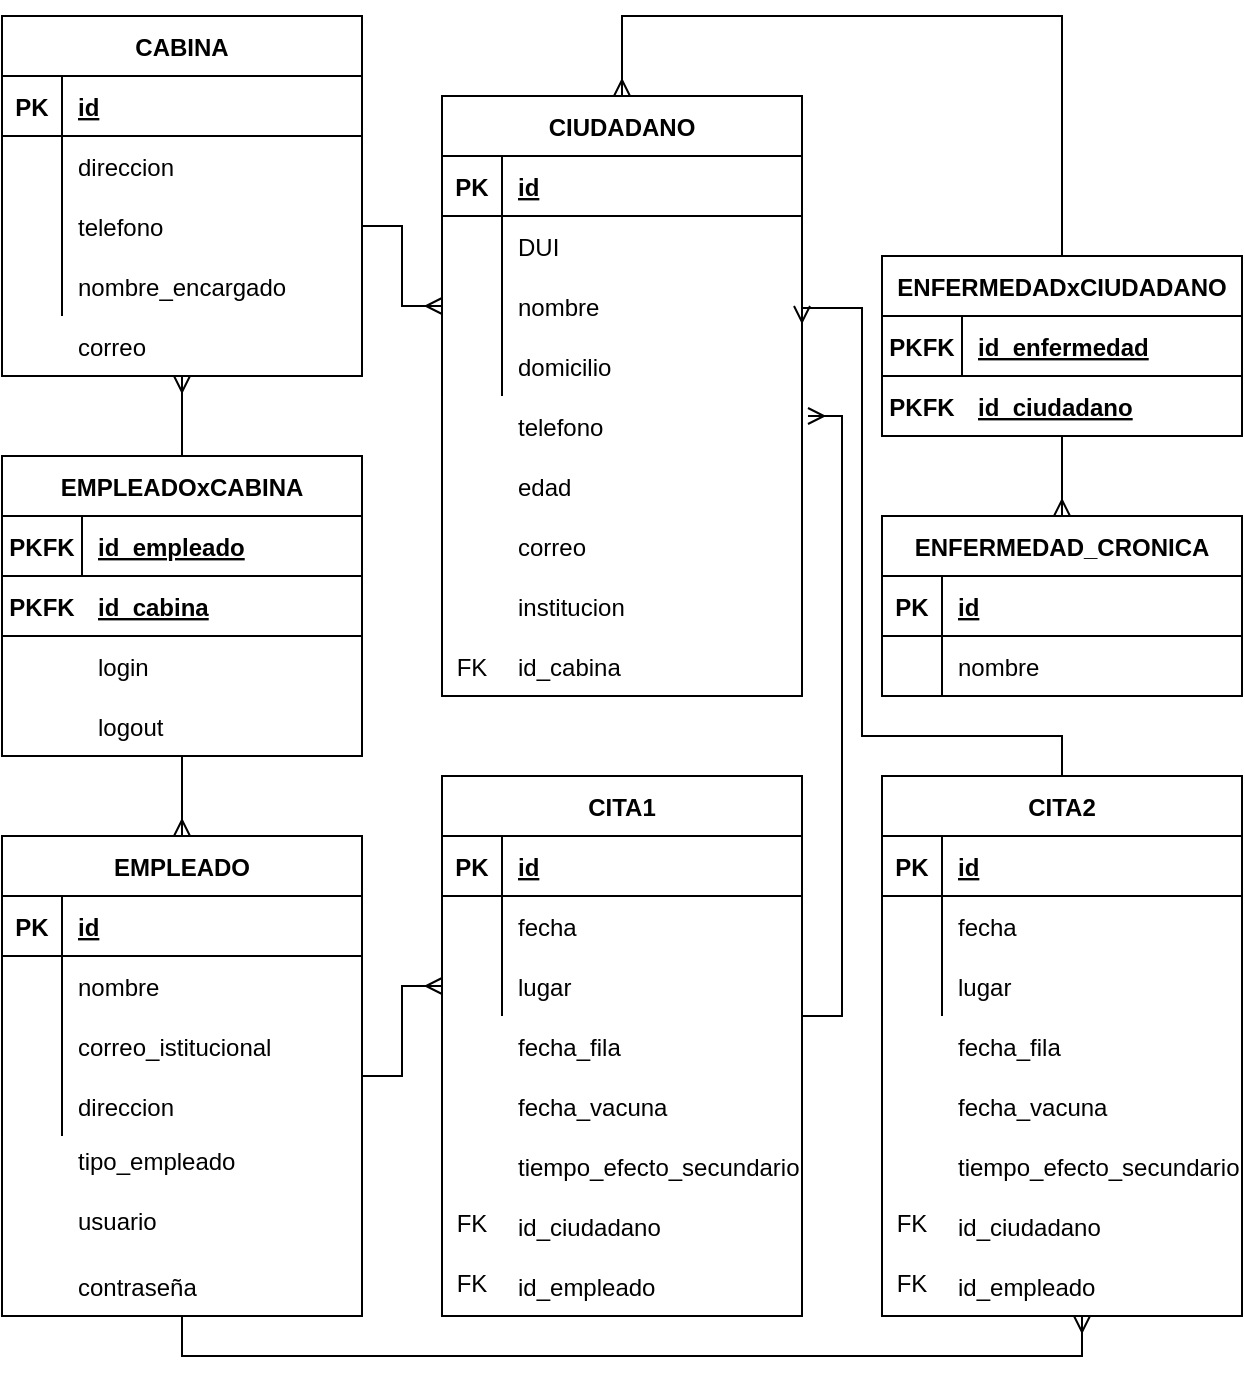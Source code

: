 <mxfile version="14.5.1" type="device"><diagram id="N6IApRkcMlSGqsFEb1im" name="Página-1"><mxGraphModel dx="852" dy="1663" grid="1" gridSize="10" guides="1" tooltips="1" connect="1" arrows="1" fold="1" page="1" pageScale="1" pageWidth="827" pageHeight="1169" math="0" shadow="0"><root><mxCell id="0"/><mxCell id="1" parent="0"/><mxCell id="13RXxO307PM-blM07_-4-1" value="CABINA" style="shape=table;startSize=30;container=1;collapsible=1;childLayout=tableLayout;fixedRows=1;rowLines=0;fontStyle=1;align=center;resizeLast=1;" parent="1" vertex="1"><mxGeometry x="20" y="-10" width="180" height="180" as="geometry"/></mxCell><mxCell id="13RXxO307PM-blM07_-4-2" value="" style="shape=partialRectangle;collapsible=0;dropTarget=0;pointerEvents=0;fillColor=none;top=0;left=0;bottom=1;right=0;points=[[0,0.5],[1,0.5]];portConstraint=eastwest;" parent="13RXxO307PM-blM07_-4-1" vertex="1"><mxGeometry y="30" width="180" height="30" as="geometry"/></mxCell><mxCell id="13RXxO307PM-blM07_-4-3" value="PK" style="shape=partialRectangle;connectable=0;fillColor=none;top=0;left=0;bottom=0;right=0;fontStyle=1;overflow=hidden;" parent="13RXxO307PM-blM07_-4-2" vertex="1"><mxGeometry width="30" height="30" as="geometry"/></mxCell><mxCell id="13RXxO307PM-blM07_-4-4" value="id" style="shape=partialRectangle;connectable=0;fillColor=none;top=0;left=0;bottom=0;right=0;align=left;spacingLeft=6;fontStyle=5;overflow=hidden;" parent="13RXxO307PM-blM07_-4-2" vertex="1"><mxGeometry x="30" width="150" height="30" as="geometry"/></mxCell><mxCell id="13RXxO307PM-blM07_-4-5" value="" style="shape=partialRectangle;collapsible=0;dropTarget=0;pointerEvents=0;fillColor=none;top=0;left=0;bottom=0;right=0;points=[[0,0.5],[1,0.5]];portConstraint=eastwest;" parent="13RXxO307PM-blM07_-4-1" vertex="1"><mxGeometry y="60" width="180" height="30" as="geometry"/></mxCell><mxCell id="13RXxO307PM-blM07_-4-6" value="" style="shape=partialRectangle;connectable=0;fillColor=none;top=0;left=0;bottom=0;right=0;editable=1;overflow=hidden;" parent="13RXxO307PM-blM07_-4-5" vertex="1"><mxGeometry width="30" height="30" as="geometry"/></mxCell><mxCell id="13RXxO307PM-blM07_-4-7" value="direccion" style="shape=partialRectangle;connectable=0;fillColor=none;top=0;left=0;bottom=0;right=0;align=left;spacingLeft=6;overflow=hidden;" parent="13RXxO307PM-blM07_-4-5" vertex="1"><mxGeometry x="30" width="150" height="30" as="geometry"/></mxCell><mxCell id="13RXxO307PM-blM07_-4-8" value="" style="shape=partialRectangle;collapsible=0;dropTarget=0;pointerEvents=0;fillColor=none;top=0;left=0;bottom=0;right=0;points=[[0,0.5],[1,0.5]];portConstraint=eastwest;" parent="13RXxO307PM-blM07_-4-1" vertex="1"><mxGeometry y="90" width="180" height="30" as="geometry"/></mxCell><mxCell id="13RXxO307PM-blM07_-4-9" value="" style="shape=partialRectangle;connectable=0;fillColor=none;top=0;left=0;bottom=0;right=0;editable=1;overflow=hidden;" parent="13RXxO307PM-blM07_-4-8" vertex="1"><mxGeometry width="30" height="30" as="geometry"/></mxCell><mxCell id="13RXxO307PM-blM07_-4-10" value="telefono" style="shape=partialRectangle;connectable=0;fillColor=none;top=0;left=0;bottom=0;right=0;align=left;spacingLeft=6;overflow=hidden;" parent="13RXxO307PM-blM07_-4-8" vertex="1"><mxGeometry x="30" width="150" height="30" as="geometry"/></mxCell><mxCell id="13RXxO307PM-blM07_-4-11" value="" style="shape=partialRectangle;collapsible=0;dropTarget=0;pointerEvents=0;fillColor=none;top=0;left=0;bottom=0;right=0;points=[[0,0.5],[1,0.5]];portConstraint=eastwest;" parent="13RXxO307PM-blM07_-4-1" vertex="1"><mxGeometry y="120" width="180" height="30" as="geometry"/></mxCell><mxCell id="13RXxO307PM-blM07_-4-12" value="" style="shape=partialRectangle;connectable=0;fillColor=none;top=0;left=0;bottom=0;right=0;editable=1;overflow=hidden;" parent="13RXxO307PM-blM07_-4-11" vertex="1"><mxGeometry width="30" height="30" as="geometry"/></mxCell><mxCell id="13RXxO307PM-blM07_-4-13" value="nombre_encargado" style="shape=partialRectangle;connectable=0;fillColor=none;top=0;left=0;bottom=0;right=0;align=left;spacingLeft=6;overflow=hidden;" parent="13RXxO307PM-blM07_-4-11" vertex="1"><mxGeometry x="30" width="150" height="30" as="geometry"/></mxCell><mxCell id="13RXxO307PM-blM07_-4-24" value="CIUDADANO" style="shape=table;startSize=30;container=1;collapsible=1;childLayout=tableLayout;fixedRows=1;rowLines=0;fontStyle=1;align=center;resizeLast=1;" parent="1" vertex="1"><mxGeometry x="240" y="30" width="180" height="300" as="geometry"/></mxCell><mxCell id="13RXxO307PM-blM07_-4-25" value="" style="shape=partialRectangle;collapsible=0;dropTarget=0;pointerEvents=0;fillColor=none;top=0;left=0;bottom=1;right=0;points=[[0,0.5],[1,0.5]];portConstraint=eastwest;" parent="13RXxO307PM-blM07_-4-24" vertex="1"><mxGeometry y="30" width="180" height="30" as="geometry"/></mxCell><mxCell id="13RXxO307PM-blM07_-4-26" value="PK" style="shape=partialRectangle;connectable=0;fillColor=none;top=0;left=0;bottom=0;right=0;fontStyle=1;overflow=hidden;" parent="13RXxO307PM-blM07_-4-25" vertex="1"><mxGeometry width="30" height="30" as="geometry"/></mxCell><mxCell id="13RXxO307PM-blM07_-4-27" value="id" style="shape=partialRectangle;connectable=0;fillColor=none;top=0;left=0;bottom=0;right=0;align=left;spacingLeft=6;fontStyle=5;overflow=hidden;" parent="13RXxO307PM-blM07_-4-25" vertex="1"><mxGeometry x="30" width="150" height="30" as="geometry"/></mxCell><mxCell id="13RXxO307PM-blM07_-4-28" value="" style="shape=partialRectangle;collapsible=0;dropTarget=0;pointerEvents=0;fillColor=none;top=0;left=0;bottom=0;right=0;points=[[0,0.5],[1,0.5]];portConstraint=eastwest;" parent="13RXxO307PM-blM07_-4-24" vertex="1"><mxGeometry y="60" width="180" height="30" as="geometry"/></mxCell><mxCell id="13RXxO307PM-blM07_-4-29" value="" style="shape=partialRectangle;connectable=0;fillColor=none;top=0;left=0;bottom=0;right=0;editable=1;overflow=hidden;" parent="13RXxO307PM-blM07_-4-28" vertex="1"><mxGeometry width="30" height="30" as="geometry"/></mxCell><mxCell id="13RXxO307PM-blM07_-4-30" value="DUI" style="shape=partialRectangle;connectable=0;fillColor=none;top=0;left=0;bottom=0;right=0;align=left;spacingLeft=6;overflow=hidden;" parent="13RXxO307PM-blM07_-4-28" vertex="1"><mxGeometry x="30" width="150" height="30" as="geometry"/></mxCell><mxCell id="13RXxO307PM-blM07_-4-31" value="" style="shape=partialRectangle;collapsible=0;dropTarget=0;pointerEvents=0;fillColor=none;top=0;left=0;bottom=0;right=0;points=[[0,0.5],[1,0.5]];portConstraint=eastwest;" parent="13RXxO307PM-blM07_-4-24" vertex="1"><mxGeometry y="90" width="180" height="30" as="geometry"/></mxCell><mxCell id="13RXxO307PM-blM07_-4-32" value="" style="shape=partialRectangle;connectable=0;fillColor=none;top=0;left=0;bottom=0;right=0;editable=1;overflow=hidden;" parent="13RXxO307PM-blM07_-4-31" vertex="1"><mxGeometry width="30" height="30" as="geometry"/></mxCell><mxCell id="13RXxO307PM-blM07_-4-33" value="nombre" style="shape=partialRectangle;connectable=0;fillColor=none;top=0;left=0;bottom=0;right=0;align=left;spacingLeft=6;overflow=hidden;" parent="13RXxO307PM-blM07_-4-31" vertex="1"><mxGeometry x="30" width="150" height="30" as="geometry"/></mxCell><mxCell id="13RXxO307PM-blM07_-4-34" value="" style="shape=partialRectangle;collapsible=0;dropTarget=0;pointerEvents=0;fillColor=none;top=0;left=0;bottom=0;right=0;points=[[0,0.5],[1,0.5]];portConstraint=eastwest;" parent="13RXxO307PM-blM07_-4-24" vertex="1"><mxGeometry y="120" width="180" height="30" as="geometry"/></mxCell><mxCell id="13RXxO307PM-blM07_-4-35" value="" style="shape=partialRectangle;connectable=0;fillColor=none;top=0;left=0;bottom=0;right=0;editable=1;overflow=hidden;" parent="13RXxO307PM-blM07_-4-34" vertex="1"><mxGeometry width="30" height="30" as="geometry"/></mxCell><mxCell id="13RXxO307PM-blM07_-4-36" value="domicilio" style="shape=partialRectangle;connectable=0;fillColor=none;top=0;left=0;bottom=0;right=0;align=left;spacingLeft=6;overflow=hidden;" parent="13RXxO307PM-blM07_-4-34" vertex="1"><mxGeometry x="30" width="150" height="30" as="geometry"/></mxCell><mxCell id="13RXxO307PM-blM07_-4-38" value="" style="shape=partialRectangle;connectable=0;fillColor=none;top=0;left=0;bottom=0;right=0;editable=1;overflow=hidden;" parent="1" vertex="1"><mxGeometry x="240" y="470" width="30" height="30" as="geometry"/></mxCell><mxCell id="13RXxO307PM-blM07_-4-39" value="" style="shape=partialRectangle;connectable=0;fillColor=none;top=0;left=0;bottom=0;right=0;editable=1;overflow=hidden;" parent="1" vertex="1"><mxGeometry x="240" y="500" width="30" height="30" as="geometry"/></mxCell><mxCell id="13RXxO307PM-blM07_-4-40" value="" style="shape=partialRectangle;connectable=0;fillColor=none;top=0;left=0;bottom=0;right=0;editable=1;overflow=hidden;" parent="1" vertex="1"><mxGeometry x="240" y="530" width="30" height="30" as="geometry"/></mxCell><mxCell id="SfEOI7RX_6ldCtPW8Kfe-51" style="edgeStyle=orthogonalEdgeStyle;rounded=0;orthogonalLoop=1;jettySize=auto;html=1;endArrow=ERmany;endFill=0;entryX=0;entryY=0.5;entryDx=0;entryDy=0;" parent="1" source="13RXxO307PM-blM07_-4-41" target="SfEOI7RX_6ldCtPW8Kfe-72" edge="1"><mxGeometry relative="1" as="geometry"><mxPoint x="280" y="480" as="targetPoint"/></mxGeometry></mxCell><mxCell id="SfEOI7RX_6ldCtPW8Kfe-52" style="edgeStyle=orthogonalEdgeStyle;rounded=0;orthogonalLoop=1;jettySize=auto;html=1;endArrow=ERmany;endFill=0;" parent="1" edge="1"><mxGeometry relative="1" as="geometry"><mxPoint x="110" y="640" as="sourcePoint"/><mxPoint x="560" y="640" as="targetPoint"/><Array as="points"><mxPoint x="110" y="660"/><mxPoint x="560" y="660"/></Array></mxGeometry></mxCell><mxCell id="13RXxO307PM-blM07_-4-41" value="EMPLEADO" style="shape=table;startSize=30;container=1;collapsible=1;childLayout=tableLayout;fixedRows=1;rowLines=0;fontStyle=1;align=center;resizeLast=1;" parent="1" vertex="1"><mxGeometry x="20" y="400" width="180" height="240" as="geometry"/></mxCell><mxCell id="13RXxO307PM-blM07_-4-42" value="" style="shape=partialRectangle;collapsible=0;dropTarget=0;pointerEvents=0;fillColor=none;top=0;left=0;bottom=1;right=0;points=[[0,0.5],[1,0.5]];portConstraint=eastwest;" parent="13RXxO307PM-blM07_-4-41" vertex="1"><mxGeometry y="30" width="180" height="30" as="geometry"/></mxCell><mxCell id="13RXxO307PM-blM07_-4-43" value="PK" style="shape=partialRectangle;connectable=0;fillColor=none;top=0;left=0;bottom=0;right=0;fontStyle=1;overflow=hidden;" parent="13RXxO307PM-blM07_-4-42" vertex="1"><mxGeometry width="30" height="30" as="geometry"/></mxCell><mxCell id="13RXxO307PM-blM07_-4-44" value="id" style="shape=partialRectangle;connectable=0;fillColor=none;top=0;left=0;bottom=0;right=0;align=left;spacingLeft=6;fontStyle=5;overflow=hidden;" parent="13RXxO307PM-blM07_-4-42" vertex="1"><mxGeometry x="30" width="150" height="30" as="geometry"/></mxCell><mxCell id="13RXxO307PM-blM07_-4-45" value="" style="shape=partialRectangle;collapsible=0;dropTarget=0;pointerEvents=0;fillColor=none;top=0;left=0;bottom=0;right=0;points=[[0,0.5],[1,0.5]];portConstraint=eastwest;" parent="13RXxO307PM-blM07_-4-41" vertex="1"><mxGeometry y="60" width="180" height="30" as="geometry"/></mxCell><mxCell id="13RXxO307PM-blM07_-4-46" value="" style="shape=partialRectangle;connectable=0;fillColor=none;top=0;left=0;bottom=0;right=0;editable=1;overflow=hidden;" parent="13RXxO307PM-blM07_-4-45" vertex="1"><mxGeometry width="30" height="30" as="geometry"/></mxCell><mxCell id="13RXxO307PM-blM07_-4-47" value="nombre" style="shape=partialRectangle;connectable=0;fillColor=none;top=0;left=0;bottom=0;right=0;align=left;spacingLeft=6;overflow=hidden;" parent="13RXxO307PM-blM07_-4-45" vertex="1"><mxGeometry x="30" width="150" height="30" as="geometry"/></mxCell><mxCell id="13RXxO307PM-blM07_-4-48" value="" style="shape=partialRectangle;collapsible=0;dropTarget=0;pointerEvents=0;fillColor=none;top=0;left=0;bottom=0;right=0;points=[[0,0.5],[1,0.5]];portConstraint=eastwest;" parent="13RXxO307PM-blM07_-4-41" vertex="1"><mxGeometry y="90" width="180" height="30" as="geometry"/></mxCell><mxCell id="13RXxO307PM-blM07_-4-49" value="" style="shape=partialRectangle;connectable=0;fillColor=none;top=0;left=0;bottom=0;right=0;editable=1;overflow=hidden;" parent="13RXxO307PM-blM07_-4-48" vertex="1"><mxGeometry width="30" height="30" as="geometry"/></mxCell><mxCell id="13RXxO307PM-blM07_-4-50" value="correo_istitucional" style="shape=partialRectangle;connectable=0;fillColor=none;top=0;left=0;bottom=0;right=0;align=left;spacingLeft=6;overflow=hidden;" parent="13RXxO307PM-blM07_-4-48" vertex="1"><mxGeometry x="30" width="150" height="30" as="geometry"/></mxCell><mxCell id="13RXxO307PM-blM07_-4-51" value="" style="shape=partialRectangle;collapsible=0;dropTarget=0;pointerEvents=0;fillColor=none;top=0;left=0;bottom=0;right=0;points=[[0,0.5],[1,0.5]];portConstraint=eastwest;" parent="13RXxO307PM-blM07_-4-41" vertex="1"><mxGeometry y="120" width="180" height="30" as="geometry"/></mxCell><mxCell id="13RXxO307PM-blM07_-4-52" value="" style="shape=partialRectangle;connectable=0;fillColor=none;top=0;left=0;bottom=0;right=0;editable=1;overflow=hidden;" parent="13RXxO307PM-blM07_-4-51" vertex="1"><mxGeometry width="30" height="30" as="geometry"/></mxCell><mxCell id="13RXxO307PM-blM07_-4-53" value="direccion" style="shape=partialRectangle;connectable=0;fillColor=none;top=0;left=0;bottom=0;right=0;align=left;spacingLeft=6;overflow=hidden;" parent="13RXxO307PM-blM07_-4-51" vertex="1"><mxGeometry x="30" width="150" height="30" as="geometry"/></mxCell><mxCell id="13RXxO307PM-blM07_-4-54" value="" style="shape=partialRectangle;collapsible=0;dropTarget=0;pointerEvents=0;fillColor=none;top=0;left=0;bottom=0;right=0;points=[[0,0.5],[1,0.5]];portConstraint=eastwest;" parent="1" vertex="1"><mxGeometry x="20" y="130" width="180" height="30" as="geometry"/></mxCell><mxCell id="13RXxO307PM-blM07_-4-55" value="" style="shape=partialRectangle;connectable=0;fillColor=none;top=0;left=0;bottom=0;right=0;editable=1;overflow=hidden;" parent="13RXxO307PM-blM07_-4-54" vertex="1"><mxGeometry y="60" width="30" height="30" as="geometry"/></mxCell><mxCell id="13RXxO307PM-blM07_-4-56" value="correo" style="shape=partialRectangle;connectable=0;fillColor=none;top=0;left=0;bottom=0;right=0;align=left;spacingLeft=6;overflow=hidden;" parent="13RXxO307PM-blM07_-4-54" vertex="1"><mxGeometry x="30" y="10" width="150" height="30" as="geometry"/></mxCell><mxCell id="13RXxO307PM-blM07_-4-58" value="" style="shape=partialRectangle;collapsible=0;dropTarget=0;pointerEvents=0;fillColor=none;top=0;left=0;bottom=0;right=0;points=[[0,0.5],[1,0.5]];portConstraint=eastwest;" parent="1" vertex="1"><mxGeometry x="240" y="180" width="180" height="30" as="geometry"/></mxCell><mxCell id="13RXxO307PM-blM07_-4-59" value="" style="shape=partialRectangle;connectable=0;fillColor=none;top=0;left=0;bottom=0;right=0;editable=1;overflow=hidden;" parent="13RXxO307PM-blM07_-4-58" vertex="1"><mxGeometry width="30" height="30" as="geometry"/></mxCell><mxCell id="13RXxO307PM-blM07_-4-60" value="telefono" style="shape=partialRectangle;connectable=0;fillColor=none;top=0;left=0;bottom=0;right=0;align=left;spacingLeft=6;overflow=hidden;" parent="13RXxO307PM-blM07_-4-58" vertex="1"><mxGeometry x="30" width="150" height="30" as="geometry"/></mxCell><mxCell id="13RXxO307PM-blM07_-4-61" value="" style="shape=partialRectangle;collapsible=0;dropTarget=0;pointerEvents=0;fillColor=none;top=0;left=0;bottom=0;right=0;points=[[0,0.5],[1,0.5]];portConstraint=eastwest;" parent="1" vertex="1"><mxGeometry x="240" y="210" width="180" height="30" as="geometry"/></mxCell><mxCell id="13RXxO307PM-blM07_-4-62" value="" style="shape=partialRectangle;connectable=0;fillColor=none;top=0;left=0;bottom=0;right=0;editable=1;overflow=hidden;" parent="13RXxO307PM-blM07_-4-61" vertex="1"><mxGeometry width="30" height="30" as="geometry"/></mxCell><mxCell id="13RXxO307PM-blM07_-4-63" value="edad" style="shape=partialRectangle;connectable=0;fillColor=none;top=0;left=0;bottom=0;right=0;align=left;spacingLeft=6;overflow=hidden;" parent="13RXxO307PM-blM07_-4-61" vertex="1"><mxGeometry x="30" width="150" height="30" as="geometry"/></mxCell><mxCell id="13RXxO307PM-blM07_-4-76" style="edgeStyle=orthogonalEdgeStyle;rounded=0;orthogonalLoop=1;jettySize=auto;html=1;endArrow=ERmany;endFill=0;" parent="1" source="13RXxO307PM-blM07_-4-77" edge="1"><mxGeometry relative="1" as="geometry"><mxPoint x="110" y="170" as="targetPoint"/></mxGeometry></mxCell><mxCell id="SfEOI7RX_6ldCtPW8Kfe-9" style="edgeStyle=orthogonalEdgeStyle;rounded=0;orthogonalLoop=1;jettySize=auto;html=1;entryX=0.5;entryY=0;entryDx=0;entryDy=0;endArrow=ERmany;endFill=0;" parent="1" source="13RXxO307PM-blM07_-4-77" target="13RXxO307PM-blM07_-4-41" edge="1"><mxGeometry relative="1" as="geometry"/></mxCell><mxCell id="13RXxO307PM-blM07_-4-77" value="EMPLEADOxCABINA" style="shape=table;startSize=30;container=1;collapsible=1;childLayout=tableLayout;fixedRows=1;rowLines=0;fontStyle=1;align=center;resizeLast=1;" parent="1" vertex="1"><mxGeometry x="20" y="210" width="180" height="150" as="geometry"/></mxCell><mxCell id="13RXxO307PM-blM07_-4-78" value="" style="shape=partialRectangle;collapsible=0;dropTarget=0;pointerEvents=0;fillColor=none;top=0;left=0;bottom=1;right=0;points=[[0,0.5],[1,0.5]];portConstraint=eastwest;" parent="13RXxO307PM-blM07_-4-77" vertex="1"><mxGeometry y="30" width="180" height="30" as="geometry"/></mxCell><mxCell id="13RXxO307PM-blM07_-4-79" value="PKFK" style="shape=partialRectangle;connectable=0;fillColor=none;top=0;left=0;bottom=0;right=0;fontStyle=1;overflow=hidden;" parent="13RXxO307PM-blM07_-4-78" vertex="1"><mxGeometry width="40" height="30" as="geometry"/></mxCell><mxCell id="13RXxO307PM-blM07_-4-80" value="id_empleado" style="shape=partialRectangle;connectable=0;fillColor=none;top=0;left=0;bottom=0;right=0;align=left;spacingLeft=6;fontStyle=5;overflow=hidden;" parent="13RXxO307PM-blM07_-4-78" vertex="1"><mxGeometry x="40" width="140" height="30" as="geometry"/></mxCell><mxCell id="13RXxO307PM-blM07_-4-81" value="" style="shape=partialRectangle;collapsible=0;dropTarget=0;pointerEvents=0;fillColor=none;top=0;left=0;bottom=1;right=0;points=[[0,0.5],[1,0.5]];portConstraint=eastwest;" parent="1" vertex="1"><mxGeometry x="20" y="270" width="180" height="30" as="geometry"/></mxCell><mxCell id="13RXxO307PM-blM07_-4-82" value="PKFK" style="shape=partialRectangle;connectable=0;fillColor=none;top=0;left=0;bottom=0;right=0;fontStyle=1;overflow=hidden;" parent="13RXxO307PM-blM07_-4-81" vertex="1"><mxGeometry width="40" height="30" as="geometry"/></mxCell><mxCell id="13RXxO307PM-blM07_-4-83" value="id_cabina" style="shape=partialRectangle;connectable=0;fillColor=none;top=0;left=0;bottom=0;right=0;align=left;spacingLeft=6;fontStyle=5;overflow=hidden;" parent="13RXxO307PM-blM07_-4-81" vertex="1"><mxGeometry x="40" width="140" height="30" as="geometry"/></mxCell><mxCell id="13RXxO307PM-blM07_-4-84" style="edgeStyle=orthogonalEdgeStyle;rounded=0;orthogonalLoop=1;jettySize=auto;html=1;endArrow=ERmany;endFill=0;" parent="1" source="13RXxO307PM-blM07_-4-8" target="13RXxO307PM-blM07_-4-31" edge="1"><mxGeometry relative="1" as="geometry"/></mxCell><mxCell id="mgpFUBOzmIL96_xvYwbv-41" value="" style="shape=partialRectangle;collapsible=0;dropTarget=0;pointerEvents=0;fillColor=none;top=0;left=0;bottom=0;right=0;points=[[0,0.5],[1,0.5]];portConstraint=eastwest;" parent="1" vertex="1"><mxGeometry x="240" y="300" width="180" height="30" as="geometry"/></mxCell><mxCell id="mgpFUBOzmIL96_xvYwbv-42" value="FK" style="shape=partialRectangle;connectable=0;fillColor=none;top=0;left=0;bottom=0;right=0;editable=1;overflow=hidden;" parent="mgpFUBOzmIL96_xvYwbv-41" vertex="1"><mxGeometry width="30" height="30" as="geometry"/></mxCell><mxCell id="mgpFUBOzmIL96_xvYwbv-43" value="id_cabina" style="shape=partialRectangle;connectable=0;fillColor=none;top=0;left=0;bottom=0;right=0;align=left;spacingLeft=6;overflow=hidden;" parent="mgpFUBOzmIL96_xvYwbv-41" vertex="1"><mxGeometry x="30" width="150" height="30" as="geometry"/></mxCell><mxCell id="w9Kj83ut61GB4P2I43_w-20" value="" style="shape=partialRectangle;connectable=0;fillColor=none;top=0;left=0;bottom=0;right=0;editable=1;overflow=hidden;" parent="1" vertex="1"><mxGeometry x="230" y="462.5" width="30" height="30" as="geometry"/></mxCell><mxCell id="w9Kj83ut61GB4P2I43_w-84" value="" style="shape=partialRectangle;collapsible=0;dropTarget=0;pointerEvents=0;fillColor=none;top=0;left=0;bottom=0;right=0;points=[[0,0.5],[1,0.5]];portConstraint=eastwest;" parent="1" vertex="1"><mxGeometry x="240" y="240" width="180" height="30" as="geometry"/></mxCell><mxCell id="w9Kj83ut61GB4P2I43_w-85" value="" style="shape=partialRectangle;connectable=0;fillColor=none;top=0;left=0;bottom=0;right=0;editable=1;overflow=hidden;" parent="w9Kj83ut61GB4P2I43_w-84" vertex="1"><mxGeometry width="30" height="30" as="geometry"/></mxCell><mxCell id="w9Kj83ut61GB4P2I43_w-86" value="correo" style="shape=partialRectangle;connectable=0;fillColor=none;top=0;left=0;bottom=0;right=0;align=left;spacingLeft=6;overflow=hidden;" parent="w9Kj83ut61GB4P2I43_w-84" vertex="1"><mxGeometry x="30" width="150" height="30" as="geometry"/></mxCell><mxCell id="w9Kj83ut61GB4P2I43_w-95" value="tipo_empleado" style="shape=partialRectangle;connectable=0;fillColor=none;top=0;left=0;bottom=0;right=0;align=left;spacingLeft=6;overflow=hidden;" parent="1" vertex="1"><mxGeometry x="50" y="546.87" width="150" height="30" as="geometry"/></mxCell><mxCell id="SfEOI7RX_6ldCtPW8Kfe-1" value="" style="shape=partialRectangle;collapsible=0;dropTarget=0;pointerEvents=0;fillColor=none;top=0;left=0;bottom=0;right=0;points=[[0,0.5],[1,0.5]];portConstraint=eastwest;" parent="1" vertex="1"><mxGeometry x="20" y="300" width="180" height="30" as="geometry"/></mxCell><mxCell id="SfEOI7RX_6ldCtPW8Kfe-2" value="" style="shape=partialRectangle;connectable=0;fillColor=none;top=0;left=0;bottom=0;right=0;editable=1;overflow=hidden;" parent="SfEOI7RX_6ldCtPW8Kfe-1" vertex="1"><mxGeometry width="30" height="30" as="geometry"/></mxCell><mxCell id="SfEOI7RX_6ldCtPW8Kfe-3" value="login" style="shape=partialRectangle;connectable=0;fillColor=none;top=0;left=0;bottom=0;right=0;align=left;spacingLeft=6;overflow=hidden;" parent="SfEOI7RX_6ldCtPW8Kfe-1" vertex="1"><mxGeometry x="40" width="150" height="30" as="geometry"/></mxCell><mxCell id="SfEOI7RX_6ldCtPW8Kfe-5" value="" style="shape=partialRectangle;collapsible=0;dropTarget=0;pointerEvents=0;fillColor=none;top=0;left=0;bottom=0;right=0;points=[[0,0.5],[1,0.5]];portConstraint=eastwest;" parent="1" vertex="1"><mxGeometry x="20" y="330" width="180" height="30" as="geometry"/></mxCell><mxCell id="SfEOI7RX_6ldCtPW8Kfe-6" value="" style="shape=partialRectangle;connectable=0;fillColor=none;top=0;left=0;bottom=0;right=0;editable=1;overflow=hidden;" parent="SfEOI7RX_6ldCtPW8Kfe-5" vertex="1"><mxGeometry width="30" height="30" as="geometry"/></mxCell><mxCell id="SfEOI7RX_6ldCtPW8Kfe-7" value="logout" style="shape=partialRectangle;connectable=0;fillColor=none;top=0;left=0;bottom=0;right=0;align=left;spacingLeft=6;overflow=hidden;" parent="SfEOI7RX_6ldCtPW8Kfe-5" vertex="1"><mxGeometry x="40" width="150" height="30" as="geometry"/></mxCell><mxCell id="SfEOI7RX_6ldCtPW8Kfe-10" value="usuario" style="shape=partialRectangle;connectable=0;fillColor=none;top=0;left=0;bottom=0;right=0;align=left;spacingLeft=6;overflow=hidden;" parent="1" vertex="1"><mxGeometry x="50" y="576.87" width="150" height="30" as="geometry"/></mxCell><mxCell id="SfEOI7RX_6ldCtPW8Kfe-11" value="contraseña" style="shape=partialRectangle;connectable=0;fillColor=none;top=0;left=0;bottom=0;right=0;align=left;spacingLeft=6;overflow=hidden;" parent="1" vertex="1"><mxGeometry x="50" y="610" width="150" height="30" as="geometry"/></mxCell><mxCell id="SfEOI7RX_6ldCtPW8Kfe-12" value="" style="shape=partialRectangle;connectable=0;fillColor=none;top=0;left=0;bottom=0;right=0;editable=1;overflow=hidden;" parent="1" vertex="1"><mxGeometry x="460" y="370" width="30" height="30" as="geometry"/></mxCell><mxCell id="SfEOI7RX_6ldCtPW8Kfe-13" value="" style="shape=partialRectangle;connectable=0;fillColor=none;top=0;left=0;bottom=0;right=0;editable=1;overflow=hidden;" parent="1" vertex="1"><mxGeometry x="460" y="400" width="30" height="30" as="geometry"/></mxCell><mxCell id="SfEOI7RX_6ldCtPW8Kfe-14" value="" style="shape=partialRectangle;connectable=0;fillColor=none;top=0;left=0;bottom=0;right=0;editable=1;overflow=hidden;" parent="1" vertex="1"><mxGeometry x="460" y="430" width="30" height="30" as="geometry"/></mxCell><mxCell id="SfEOI7RX_6ldCtPW8Kfe-92" style="edgeStyle=orthogonalEdgeStyle;rounded=0;orthogonalLoop=1;jettySize=auto;html=1;endArrow=ERmany;endFill=0;exitX=0.5;exitY=0;exitDx=0;exitDy=0;entryX=1;entryY=0.5;entryDx=0;entryDy=0;" parent="1" edge="1" target="13RXxO307PM-blM07_-4-31" source="SfEOI7RX_6ldCtPW8Kfe-15"><mxGeometry relative="1" as="geometry"><mxPoint x="580" y="390" as="sourcePoint"/><mxPoint x="450" y="136" as="targetPoint"/><Array as="points"><mxPoint x="550" y="350"/><mxPoint x="450" y="350"/><mxPoint x="450" y="136"/></Array></mxGeometry></mxCell><mxCell id="SfEOI7RX_6ldCtPW8Kfe-15" value="CITA2" style="shape=table;startSize=30;container=1;collapsible=1;childLayout=tableLayout;fixedRows=1;rowLines=0;fontStyle=1;align=center;resizeLast=1;" parent="1" vertex="1"><mxGeometry x="460" y="370" width="180" height="270" as="geometry"/></mxCell><mxCell id="SfEOI7RX_6ldCtPW8Kfe-16" value="" style="shape=partialRectangle;collapsible=0;dropTarget=0;pointerEvents=0;fillColor=none;top=0;left=0;bottom=1;right=0;points=[[0,0.5],[1,0.5]];portConstraint=eastwest;" parent="SfEOI7RX_6ldCtPW8Kfe-15" vertex="1"><mxGeometry y="30" width="180" height="30" as="geometry"/></mxCell><mxCell id="SfEOI7RX_6ldCtPW8Kfe-17" value="PK" style="shape=partialRectangle;connectable=0;fillColor=none;top=0;left=0;bottom=0;right=0;fontStyle=1;overflow=hidden;" parent="SfEOI7RX_6ldCtPW8Kfe-16" vertex="1"><mxGeometry width="30" height="30" as="geometry"/></mxCell><mxCell id="SfEOI7RX_6ldCtPW8Kfe-18" value="id" style="shape=partialRectangle;connectable=0;fillColor=none;top=0;left=0;bottom=0;right=0;align=left;spacingLeft=6;fontStyle=5;overflow=hidden;" parent="SfEOI7RX_6ldCtPW8Kfe-16" vertex="1"><mxGeometry x="30" width="150" height="30" as="geometry"/></mxCell><mxCell id="SfEOI7RX_6ldCtPW8Kfe-19" value="" style="shape=partialRectangle;collapsible=0;dropTarget=0;pointerEvents=0;fillColor=none;top=0;left=0;bottom=0;right=0;points=[[0,0.5],[1,0.5]];portConstraint=eastwest;" parent="SfEOI7RX_6ldCtPW8Kfe-15" vertex="1"><mxGeometry y="60" width="180" height="30" as="geometry"/></mxCell><mxCell id="SfEOI7RX_6ldCtPW8Kfe-20" value="" style="shape=partialRectangle;connectable=0;fillColor=none;top=0;left=0;bottom=0;right=0;editable=1;overflow=hidden;" parent="SfEOI7RX_6ldCtPW8Kfe-19" vertex="1"><mxGeometry width="30" height="30" as="geometry"/></mxCell><mxCell id="SfEOI7RX_6ldCtPW8Kfe-21" value="fecha" style="shape=partialRectangle;connectable=0;fillColor=none;top=0;left=0;bottom=0;right=0;align=left;spacingLeft=6;overflow=hidden;" parent="SfEOI7RX_6ldCtPW8Kfe-19" vertex="1"><mxGeometry x="30" width="150" height="30" as="geometry"/></mxCell><mxCell id="SfEOI7RX_6ldCtPW8Kfe-22" value="" style="shape=partialRectangle;collapsible=0;dropTarget=0;pointerEvents=0;fillColor=none;top=0;left=0;bottom=0;right=0;points=[[0,0.5],[1,0.5]];portConstraint=eastwest;" parent="SfEOI7RX_6ldCtPW8Kfe-15" vertex="1"><mxGeometry y="90" width="180" height="30" as="geometry"/></mxCell><mxCell id="SfEOI7RX_6ldCtPW8Kfe-23" value="" style="shape=partialRectangle;connectable=0;fillColor=none;top=0;left=0;bottom=0;right=0;editable=1;overflow=hidden;" parent="SfEOI7RX_6ldCtPW8Kfe-22" vertex="1"><mxGeometry width="30" height="30" as="geometry"/></mxCell><mxCell id="SfEOI7RX_6ldCtPW8Kfe-24" value="lugar" style="shape=partialRectangle;connectable=0;fillColor=none;top=0;left=0;bottom=0;right=0;align=left;spacingLeft=6;overflow=hidden;" parent="SfEOI7RX_6ldCtPW8Kfe-22" vertex="1"><mxGeometry x="30" width="150" height="30" as="geometry"/></mxCell><mxCell id="SfEOI7RX_6ldCtPW8Kfe-31" value="" style="shape=partialRectangle;collapsible=0;dropTarget=0;pointerEvents=0;fillColor=none;top=0;left=0;bottom=0;right=0;points=[[0,0.5],[1,0.5]];portConstraint=eastwest;" parent="1" vertex="1"><mxGeometry x="460" y="580" width="180" height="30" as="geometry"/></mxCell><mxCell id="SfEOI7RX_6ldCtPW8Kfe-32" value="FK" style="shape=partialRectangle;connectable=0;fillColor=none;top=0;left=0;bottom=0;right=0;editable=1;overflow=hidden;" parent="SfEOI7RX_6ldCtPW8Kfe-31" vertex="1"><mxGeometry y="5" width="30" height="15" as="geometry"/></mxCell><mxCell id="SfEOI7RX_6ldCtPW8Kfe-33" value="id_ciudadano" style="shape=partialRectangle;connectable=0;fillColor=none;top=0;left=0;bottom=0;right=0;align=left;spacingLeft=6;overflow=hidden;" parent="SfEOI7RX_6ldCtPW8Kfe-31" vertex="1"><mxGeometry x="30" width="150" height="30" as="geometry"/></mxCell><mxCell id="SfEOI7RX_6ldCtPW8Kfe-48" value="" style="shape=partialRectangle;collapsible=0;dropTarget=0;pointerEvents=0;fillColor=none;top=0;left=0;bottom=0;right=0;points=[[0,0.5],[1,0.5]];portConstraint=eastwest;" parent="1" vertex="1"><mxGeometry x="460" y="610" width="180" height="30" as="geometry"/></mxCell><mxCell id="SfEOI7RX_6ldCtPW8Kfe-49" value="FK" style="shape=partialRectangle;connectable=0;fillColor=none;top=0;left=0;bottom=0;right=0;editable=1;overflow=hidden;" parent="SfEOI7RX_6ldCtPW8Kfe-48" vertex="1"><mxGeometry y="5" width="30" height="15" as="geometry"/></mxCell><mxCell id="SfEOI7RX_6ldCtPW8Kfe-50" value="id_empleado" style="shape=partialRectangle;connectable=0;fillColor=none;top=0;left=0;bottom=0;right=0;align=left;spacingLeft=6;overflow=hidden;" parent="SfEOI7RX_6ldCtPW8Kfe-48" vertex="1"><mxGeometry x="30" width="150" height="30" as="geometry"/></mxCell><mxCell id="SfEOI7RX_6ldCtPW8Kfe-53" value="" style="shape=partialRectangle;collapsible=0;dropTarget=0;pointerEvents=0;fillColor=none;top=0;left=0;bottom=0;right=0;points=[[0,0.5],[1,0.5]];portConstraint=eastwest;" parent="1" vertex="1"><mxGeometry x="460" y="490" width="180" height="30" as="geometry"/></mxCell><mxCell id="SfEOI7RX_6ldCtPW8Kfe-54" value="" style="shape=partialRectangle;connectable=0;fillColor=none;top=0;left=0;bottom=0;right=0;editable=1;overflow=hidden;" parent="SfEOI7RX_6ldCtPW8Kfe-53" vertex="1"><mxGeometry width="30" height="30" as="geometry"/></mxCell><mxCell id="SfEOI7RX_6ldCtPW8Kfe-55" value="fecha_fila" style="shape=partialRectangle;connectable=0;fillColor=none;top=0;left=0;bottom=0;right=0;align=left;spacingLeft=6;overflow=hidden;" parent="SfEOI7RX_6ldCtPW8Kfe-53" vertex="1"><mxGeometry x="30" width="150" height="30" as="geometry"/></mxCell><mxCell id="SfEOI7RX_6ldCtPW8Kfe-56" value="" style="shape=partialRectangle;collapsible=0;dropTarget=0;pointerEvents=0;fillColor=none;top=0;left=0;bottom=0;right=0;points=[[0,0.5],[1,0.5]];portConstraint=eastwest;" parent="1" vertex="1"><mxGeometry x="460" y="520" width="180" height="30" as="geometry"/></mxCell><mxCell id="SfEOI7RX_6ldCtPW8Kfe-57" value="" style="shape=partialRectangle;connectable=0;fillColor=none;top=0;left=0;bottom=0;right=0;editable=1;overflow=hidden;" parent="SfEOI7RX_6ldCtPW8Kfe-56" vertex="1"><mxGeometry width="30" height="30" as="geometry"/></mxCell><mxCell id="SfEOI7RX_6ldCtPW8Kfe-58" value="fecha_vacuna" style="shape=partialRectangle;connectable=0;fillColor=none;top=0;left=0;bottom=0;right=0;align=left;spacingLeft=6;overflow=hidden;" parent="SfEOI7RX_6ldCtPW8Kfe-56" vertex="1"><mxGeometry x="30" width="150" height="30" as="geometry"/></mxCell><mxCell id="SfEOI7RX_6ldCtPW8Kfe-59" value="" style="shape=partialRectangle;collapsible=0;dropTarget=0;pointerEvents=0;fillColor=none;top=0;left=0;bottom=0;right=0;points=[[0,0.5],[1,0.5]];portConstraint=eastwest;" parent="1" vertex="1"><mxGeometry x="460" y="550" width="180" height="30" as="geometry"/></mxCell><mxCell id="SfEOI7RX_6ldCtPW8Kfe-60" value="" style="shape=partialRectangle;connectable=0;fillColor=none;top=0;left=0;bottom=0;right=0;editable=1;overflow=hidden;" parent="SfEOI7RX_6ldCtPW8Kfe-59" vertex="1"><mxGeometry width="30" height="30" as="geometry"/></mxCell><mxCell id="SfEOI7RX_6ldCtPW8Kfe-61" value="tiempo_efecto_secundario" style="shape=partialRectangle;connectable=0;fillColor=none;top=0;left=0;bottom=0;right=0;align=left;spacingLeft=6;overflow=hidden;" parent="SfEOI7RX_6ldCtPW8Kfe-59" vertex="1"><mxGeometry x="30" width="150" height="30" as="geometry"/></mxCell><mxCell id="SfEOI7RX_6ldCtPW8Kfe-62" value="" style="shape=partialRectangle;connectable=0;fillColor=none;top=0;left=0;bottom=0;right=0;editable=1;overflow=hidden;" parent="1" vertex="1"><mxGeometry x="240" y="370" width="30" height="30" as="geometry"/></mxCell><mxCell id="SfEOI7RX_6ldCtPW8Kfe-63" value="" style="shape=partialRectangle;connectable=0;fillColor=none;top=0;left=0;bottom=0;right=0;editable=1;overflow=hidden;" parent="1" vertex="1"><mxGeometry x="240" y="400" width="30" height="30" as="geometry"/></mxCell><mxCell id="SfEOI7RX_6ldCtPW8Kfe-64" value="" style="shape=partialRectangle;connectable=0;fillColor=none;top=0;left=0;bottom=0;right=0;editable=1;overflow=hidden;" parent="1" vertex="1"><mxGeometry x="240" y="430" width="30" height="30" as="geometry"/></mxCell><mxCell id="SfEOI7RX_6ldCtPW8Kfe-65" value="CITA1" style="shape=table;startSize=30;container=1;collapsible=1;childLayout=tableLayout;fixedRows=1;rowLines=0;fontStyle=1;align=center;resizeLast=1;" parent="1" vertex="1"><mxGeometry x="240" y="370" width="180" height="270" as="geometry"/></mxCell><mxCell id="SfEOI7RX_6ldCtPW8Kfe-66" value="" style="shape=partialRectangle;collapsible=0;dropTarget=0;pointerEvents=0;fillColor=none;top=0;left=0;bottom=1;right=0;points=[[0,0.5],[1,0.5]];portConstraint=eastwest;" parent="SfEOI7RX_6ldCtPW8Kfe-65" vertex="1"><mxGeometry y="30" width="180" height="30" as="geometry"/></mxCell><mxCell id="SfEOI7RX_6ldCtPW8Kfe-67" value="PK" style="shape=partialRectangle;connectable=0;fillColor=none;top=0;left=0;bottom=0;right=0;fontStyle=1;overflow=hidden;" parent="SfEOI7RX_6ldCtPW8Kfe-66" vertex="1"><mxGeometry width="30" height="30" as="geometry"/></mxCell><mxCell id="SfEOI7RX_6ldCtPW8Kfe-68" value="id" style="shape=partialRectangle;connectable=0;fillColor=none;top=0;left=0;bottom=0;right=0;align=left;spacingLeft=6;fontStyle=5;overflow=hidden;" parent="SfEOI7RX_6ldCtPW8Kfe-66" vertex="1"><mxGeometry x="30" width="150" height="30" as="geometry"/></mxCell><mxCell id="SfEOI7RX_6ldCtPW8Kfe-69" value="" style="shape=partialRectangle;collapsible=0;dropTarget=0;pointerEvents=0;fillColor=none;top=0;left=0;bottom=0;right=0;points=[[0,0.5],[1,0.5]];portConstraint=eastwest;" parent="SfEOI7RX_6ldCtPW8Kfe-65" vertex="1"><mxGeometry y="60" width="180" height="30" as="geometry"/></mxCell><mxCell id="SfEOI7RX_6ldCtPW8Kfe-70" value="" style="shape=partialRectangle;connectable=0;fillColor=none;top=0;left=0;bottom=0;right=0;editable=1;overflow=hidden;" parent="SfEOI7RX_6ldCtPW8Kfe-69" vertex="1"><mxGeometry width="30" height="30" as="geometry"/></mxCell><mxCell id="SfEOI7RX_6ldCtPW8Kfe-71" value="fecha" style="shape=partialRectangle;connectable=0;fillColor=none;top=0;left=0;bottom=0;right=0;align=left;spacingLeft=6;overflow=hidden;" parent="SfEOI7RX_6ldCtPW8Kfe-69" vertex="1"><mxGeometry x="30" width="150" height="30" as="geometry"/></mxCell><mxCell id="SfEOI7RX_6ldCtPW8Kfe-72" value="" style="shape=partialRectangle;collapsible=0;dropTarget=0;pointerEvents=0;fillColor=none;top=0;left=0;bottom=0;right=0;points=[[0,0.5],[1,0.5]];portConstraint=eastwest;" parent="SfEOI7RX_6ldCtPW8Kfe-65" vertex="1"><mxGeometry y="90" width="180" height="30" as="geometry"/></mxCell><mxCell id="SfEOI7RX_6ldCtPW8Kfe-73" value="" style="shape=partialRectangle;connectable=0;fillColor=none;top=0;left=0;bottom=0;right=0;editable=1;overflow=hidden;" parent="SfEOI7RX_6ldCtPW8Kfe-72" vertex="1"><mxGeometry width="30" height="30" as="geometry"/></mxCell><mxCell id="SfEOI7RX_6ldCtPW8Kfe-74" value="lugar" style="shape=partialRectangle;connectable=0;fillColor=none;top=0;left=0;bottom=0;right=0;align=left;spacingLeft=6;overflow=hidden;" parent="SfEOI7RX_6ldCtPW8Kfe-72" vertex="1"><mxGeometry x="30" width="150" height="30" as="geometry"/></mxCell><mxCell id="SfEOI7RX_6ldCtPW8Kfe-75" value="" style="shape=partialRectangle;collapsible=0;dropTarget=0;pointerEvents=0;fillColor=none;top=0;left=0;bottom=0;right=0;points=[[0,0.5],[1,0.5]];portConstraint=eastwest;" parent="1" vertex="1"><mxGeometry x="240" y="580" width="180" height="30" as="geometry"/></mxCell><mxCell id="SfEOI7RX_6ldCtPW8Kfe-76" value="FK" style="shape=partialRectangle;connectable=0;fillColor=none;top=0;left=0;bottom=0;right=0;editable=1;overflow=hidden;" parent="SfEOI7RX_6ldCtPW8Kfe-75" vertex="1"><mxGeometry y="5" width="30" height="15" as="geometry"/></mxCell><mxCell id="SfEOI7RX_6ldCtPW8Kfe-77" value="id_ciudadano" style="shape=partialRectangle;connectable=0;fillColor=none;top=0;left=0;bottom=0;right=0;align=left;spacingLeft=6;overflow=hidden;" parent="SfEOI7RX_6ldCtPW8Kfe-75" vertex="1"><mxGeometry x="30" width="150" height="30" as="geometry"/></mxCell><mxCell id="SfEOI7RX_6ldCtPW8Kfe-78" value="" style="shape=partialRectangle;collapsible=0;dropTarget=0;pointerEvents=0;fillColor=none;top=0;left=0;bottom=0;right=0;points=[[0,0.5],[1,0.5]];portConstraint=eastwest;" parent="1" vertex="1"><mxGeometry x="240" y="610" width="180" height="30" as="geometry"/></mxCell><mxCell id="SfEOI7RX_6ldCtPW8Kfe-79" value="FK" style="shape=partialRectangle;connectable=0;fillColor=none;top=0;left=0;bottom=0;right=0;editable=1;overflow=hidden;" parent="SfEOI7RX_6ldCtPW8Kfe-78" vertex="1"><mxGeometry y="5" width="30" height="15" as="geometry"/></mxCell><mxCell id="SfEOI7RX_6ldCtPW8Kfe-80" value="id_empleado" style="shape=partialRectangle;connectable=0;fillColor=none;top=0;left=0;bottom=0;right=0;align=left;spacingLeft=6;overflow=hidden;" parent="SfEOI7RX_6ldCtPW8Kfe-78" vertex="1"><mxGeometry x="30" width="150" height="30" as="geometry"/></mxCell><mxCell id="SfEOI7RX_6ldCtPW8Kfe-81" value="" style="shape=partialRectangle;collapsible=0;dropTarget=0;pointerEvents=0;fillColor=none;top=0;left=0;bottom=0;right=0;points=[[0,0.5],[1,0.5]];portConstraint=eastwest;" parent="1" vertex="1"><mxGeometry x="240" y="490" width="180" height="30" as="geometry"/></mxCell><mxCell id="SfEOI7RX_6ldCtPW8Kfe-82" value="" style="shape=partialRectangle;connectable=0;fillColor=none;top=0;left=0;bottom=0;right=0;editable=1;overflow=hidden;" parent="SfEOI7RX_6ldCtPW8Kfe-81" vertex="1"><mxGeometry width="30" height="30" as="geometry"/></mxCell><mxCell id="SfEOI7RX_6ldCtPW8Kfe-83" value="fecha_fila" style="shape=partialRectangle;connectable=0;fillColor=none;top=0;left=0;bottom=0;right=0;align=left;spacingLeft=6;overflow=hidden;" parent="SfEOI7RX_6ldCtPW8Kfe-81" vertex="1"><mxGeometry x="30" width="150" height="30" as="geometry"/></mxCell><mxCell id="SfEOI7RX_6ldCtPW8Kfe-84" value="" style="shape=partialRectangle;collapsible=0;dropTarget=0;pointerEvents=0;fillColor=none;top=0;left=0;bottom=0;right=0;points=[[0,0.5],[1,0.5]];portConstraint=eastwest;" parent="1" vertex="1"><mxGeometry x="240" y="520" width="180" height="30" as="geometry"/></mxCell><mxCell id="SfEOI7RX_6ldCtPW8Kfe-85" value="" style="shape=partialRectangle;connectable=0;fillColor=none;top=0;left=0;bottom=0;right=0;editable=1;overflow=hidden;" parent="SfEOI7RX_6ldCtPW8Kfe-84" vertex="1"><mxGeometry width="30" height="30" as="geometry"/></mxCell><mxCell id="SfEOI7RX_6ldCtPW8Kfe-86" value="fecha_vacuna" style="shape=partialRectangle;connectable=0;fillColor=none;top=0;left=0;bottom=0;right=0;align=left;spacingLeft=6;overflow=hidden;" parent="SfEOI7RX_6ldCtPW8Kfe-84" vertex="1"><mxGeometry x="30" width="150" height="30" as="geometry"/></mxCell><mxCell id="SfEOI7RX_6ldCtPW8Kfe-87" value="" style="shape=partialRectangle;collapsible=0;dropTarget=0;pointerEvents=0;fillColor=none;top=0;left=0;bottom=0;right=0;points=[[0,0.5],[1,0.5]];portConstraint=eastwest;" parent="1" vertex="1"><mxGeometry x="240" y="550" width="180" height="30" as="geometry"/></mxCell><mxCell id="SfEOI7RX_6ldCtPW8Kfe-88" value="" style="shape=partialRectangle;connectable=0;fillColor=none;top=0;left=0;bottom=0;right=0;editable=1;overflow=hidden;" parent="SfEOI7RX_6ldCtPW8Kfe-87" vertex="1"><mxGeometry width="30" height="30" as="geometry"/></mxCell><mxCell id="SfEOI7RX_6ldCtPW8Kfe-89" value="tiempo_efecto_secundario" style="shape=partialRectangle;connectable=0;fillColor=none;top=0;left=0;bottom=0;right=0;align=left;spacingLeft=6;overflow=hidden;" parent="SfEOI7RX_6ldCtPW8Kfe-87" vertex="1"><mxGeometry x="30" width="150" height="30" as="geometry"/></mxCell><mxCell id="SfEOI7RX_6ldCtPW8Kfe-91" style="edgeStyle=orthogonalEdgeStyle;rounded=0;orthogonalLoop=1;jettySize=auto;html=1;endArrow=ERmany;endFill=0;" parent="1" source="SfEOI7RX_6ldCtPW8Kfe-72" edge="1"><mxGeometry relative="1" as="geometry"><mxPoint x="423" y="190" as="targetPoint"/><Array as="points"><mxPoint x="440" y="490"/><mxPoint x="440" y="190"/></Array></mxGeometry></mxCell><mxCell id="SfEOI7RX_6ldCtPW8Kfe-149" value="" style="shape=partialRectangle;collapsible=0;dropTarget=0;pointerEvents=0;fillColor=none;top=0;left=0;bottom=0;right=0;points=[[0,0.5],[1,0.5]];portConstraint=eastwest;" parent="1" vertex="1"><mxGeometry x="240" y="270" width="180" height="30" as="geometry"/></mxCell><mxCell id="SfEOI7RX_6ldCtPW8Kfe-150" value="" style="shape=partialRectangle;connectable=0;fillColor=none;top=0;left=0;bottom=0;right=0;editable=1;overflow=hidden;" parent="SfEOI7RX_6ldCtPW8Kfe-149" vertex="1"><mxGeometry width="30" height="30" as="geometry"/></mxCell><mxCell id="SfEOI7RX_6ldCtPW8Kfe-151" value="institucion" style="shape=partialRectangle;connectable=0;fillColor=none;top=0;left=0;bottom=0;right=0;align=left;spacingLeft=6;overflow=hidden;" parent="SfEOI7RX_6ldCtPW8Kfe-149" vertex="1"><mxGeometry x="30" width="150" height="30" as="geometry"/></mxCell><mxCell id="UcRx8fiddGkICJBJ77-c-1" value="ENFERMEDAD_CRONICA" style="shape=table;startSize=30;container=1;collapsible=1;childLayout=tableLayout;fixedRows=1;rowLines=0;fontStyle=1;align=center;resizeLast=1;" vertex="1" parent="1"><mxGeometry x="460" y="240" width="180" height="90" as="geometry"/></mxCell><mxCell id="UcRx8fiddGkICJBJ77-c-2" value="" style="shape=partialRectangle;collapsible=0;dropTarget=0;pointerEvents=0;fillColor=none;top=0;left=0;bottom=1;right=0;points=[[0,0.5],[1,0.5]];portConstraint=eastwest;" vertex="1" parent="UcRx8fiddGkICJBJ77-c-1"><mxGeometry y="30" width="180" height="30" as="geometry"/></mxCell><mxCell id="UcRx8fiddGkICJBJ77-c-3" value="PK" style="shape=partialRectangle;connectable=0;fillColor=none;top=0;left=0;bottom=0;right=0;fontStyle=1;overflow=hidden;" vertex="1" parent="UcRx8fiddGkICJBJ77-c-2"><mxGeometry width="30" height="30" as="geometry"/></mxCell><mxCell id="UcRx8fiddGkICJBJ77-c-4" value="id" style="shape=partialRectangle;connectable=0;fillColor=none;top=0;left=0;bottom=0;right=0;align=left;spacingLeft=6;fontStyle=5;overflow=hidden;" vertex="1" parent="UcRx8fiddGkICJBJ77-c-2"><mxGeometry x="30" width="150" height="30" as="geometry"/></mxCell><mxCell id="UcRx8fiddGkICJBJ77-c-5" value="" style="shape=partialRectangle;collapsible=0;dropTarget=0;pointerEvents=0;fillColor=none;top=0;left=0;bottom=0;right=0;points=[[0,0.5],[1,0.5]];portConstraint=eastwest;" vertex="1" parent="UcRx8fiddGkICJBJ77-c-1"><mxGeometry y="60" width="180" height="30" as="geometry"/></mxCell><mxCell id="UcRx8fiddGkICJBJ77-c-6" value="" style="shape=partialRectangle;connectable=0;fillColor=none;top=0;left=0;bottom=0;right=0;editable=1;overflow=hidden;" vertex="1" parent="UcRx8fiddGkICJBJ77-c-5"><mxGeometry width="30" height="30" as="geometry"/></mxCell><mxCell id="UcRx8fiddGkICJBJ77-c-7" value="nombre" style="shape=partialRectangle;connectable=0;fillColor=none;top=0;left=0;bottom=0;right=0;align=left;spacingLeft=6;overflow=hidden;" vertex="1" parent="UcRx8fiddGkICJBJ77-c-5"><mxGeometry x="30" width="150" height="30" as="geometry"/></mxCell><mxCell id="UcRx8fiddGkICJBJ77-c-15" style="edgeStyle=orthogonalEdgeStyle;rounded=0;orthogonalLoop=1;jettySize=auto;html=1;entryX=0.5;entryY=0;entryDx=0;entryDy=0;endArrow=ERmany;endFill=0;" edge="1" parent="1" source="UcRx8fiddGkICJBJ77-c-8" target="UcRx8fiddGkICJBJ77-c-1"><mxGeometry relative="1" as="geometry"/></mxCell><mxCell id="UcRx8fiddGkICJBJ77-c-16" style="edgeStyle=orthogonalEdgeStyle;rounded=0;orthogonalLoop=1;jettySize=auto;html=1;entryX=0.5;entryY=0;entryDx=0;entryDy=0;endArrow=ERmany;endFill=0;exitX=0.5;exitY=0;exitDx=0;exitDy=0;" edge="1" parent="1" source="UcRx8fiddGkICJBJ77-c-8" target="13RXxO307PM-blM07_-4-24"><mxGeometry relative="1" as="geometry"><mxPoint x="540" y="108" as="sourcePoint"/><Array as="points"><mxPoint x="550" y="-10"/><mxPoint x="330" y="-10"/></Array></mxGeometry></mxCell><mxCell id="UcRx8fiddGkICJBJ77-c-8" value="ENFERMEDADxCIUDADANO" style="shape=table;startSize=30;container=1;collapsible=1;childLayout=tableLayout;fixedRows=1;rowLines=0;fontStyle=1;align=center;resizeLast=1;" vertex="1" parent="1"><mxGeometry x="460" y="110" width="180" height="90" as="geometry"/></mxCell><mxCell id="UcRx8fiddGkICJBJ77-c-9" value="" style="shape=partialRectangle;collapsible=0;dropTarget=0;pointerEvents=0;fillColor=none;top=0;left=0;bottom=1;right=0;points=[[0,0.5],[1,0.5]];portConstraint=eastwest;" vertex="1" parent="UcRx8fiddGkICJBJ77-c-8"><mxGeometry y="30" width="180" height="30" as="geometry"/></mxCell><mxCell id="UcRx8fiddGkICJBJ77-c-10" value="PKFK" style="shape=partialRectangle;connectable=0;fillColor=none;top=0;left=0;bottom=0;right=0;fontStyle=1;overflow=hidden;" vertex="1" parent="UcRx8fiddGkICJBJ77-c-9"><mxGeometry width="40" height="30" as="geometry"/></mxCell><mxCell id="UcRx8fiddGkICJBJ77-c-11" value="id_enfermedad" style="shape=partialRectangle;connectable=0;fillColor=none;top=0;left=0;bottom=0;right=0;align=left;spacingLeft=6;fontStyle=5;overflow=hidden;" vertex="1" parent="UcRx8fiddGkICJBJ77-c-9"><mxGeometry x="40" width="140" height="30" as="geometry"/></mxCell><mxCell id="UcRx8fiddGkICJBJ77-c-12" value="" style="shape=partialRectangle;collapsible=0;dropTarget=0;pointerEvents=0;fillColor=none;top=0;left=0;bottom=1;right=0;points=[[0,0.5],[1,0.5]];portConstraint=eastwest;" vertex="1" parent="1"><mxGeometry x="460" y="170" width="180" height="30" as="geometry"/></mxCell><mxCell id="UcRx8fiddGkICJBJ77-c-13" value="PKFK" style="shape=partialRectangle;connectable=0;fillColor=none;top=0;left=0;bottom=0;right=0;fontStyle=1;overflow=hidden;" vertex="1" parent="UcRx8fiddGkICJBJ77-c-12"><mxGeometry width="40" height="30" as="geometry"/></mxCell><mxCell id="UcRx8fiddGkICJBJ77-c-14" value="id_ciudadano" style="shape=partialRectangle;connectable=0;fillColor=none;top=0;left=0;bottom=0;right=0;align=left;spacingLeft=6;fontStyle=5;overflow=hidden;" vertex="1" parent="UcRx8fiddGkICJBJ77-c-12"><mxGeometry x="40" width="140" height="30" as="geometry"/></mxCell></root></mxGraphModel></diagram></mxfile>